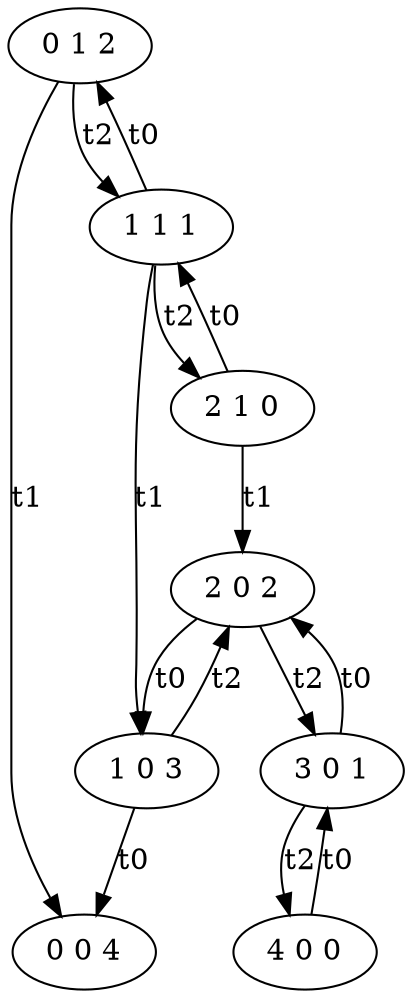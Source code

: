 digraph G {
"0 1 2" -> "0 0 4" [label="t1"];
"0 1 2" -> "1 1 1" [label="t2"];
"1 0 3" -> "0 0 4" [label="t0"];
"1 0 3" -> "2 0 2" [label="t2"];
"1 1 1" -> "0 1 2" [label="t0"];
"1 1 1" -> "1 0 3" [label="t1"];
"1 1 1" -> "2 1 0" [label="t2"];
"2 0 2" -> "1 0 3" [label="t0"];
"2 0 2" -> "3 0 1" [label="t2"];
"2 1 0" -> "1 1 1" [label="t0"];
"2 1 0" -> "2 0 2" [label="t1"];
"3 0 1" -> "2 0 2" [label="t0"];
"3 0 1" -> "4 0 0" [label="t2"];
"4 0 0" -> "3 0 1" [label="t0"];
}